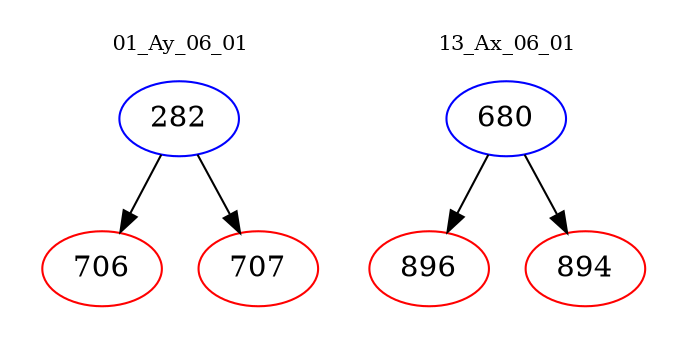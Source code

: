 digraph{
subgraph cluster_0 {
color = white
label = "01_Ay_06_01";
fontsize=10;
T0_282 [label="282", color="blue"]
T0_282 -> T0_706 [color="black"]
T0_706 [label="706", color="red"]
T0_282 -> T0_707 [color="black"]
T0_707 [label="707", color="red"]
}
subgraph cluster_1 {
color = white
label = "13_Ax_06_01";
fontsize=10;
T1_680 [label="680", color="blue"]
T1_680 -> T1_896 [color="black"]
T1_896 [label="896", color="red"]
T1_680 -> T1_894 [color="black"]
T1_894 [label="894", color="red"]
}
}
